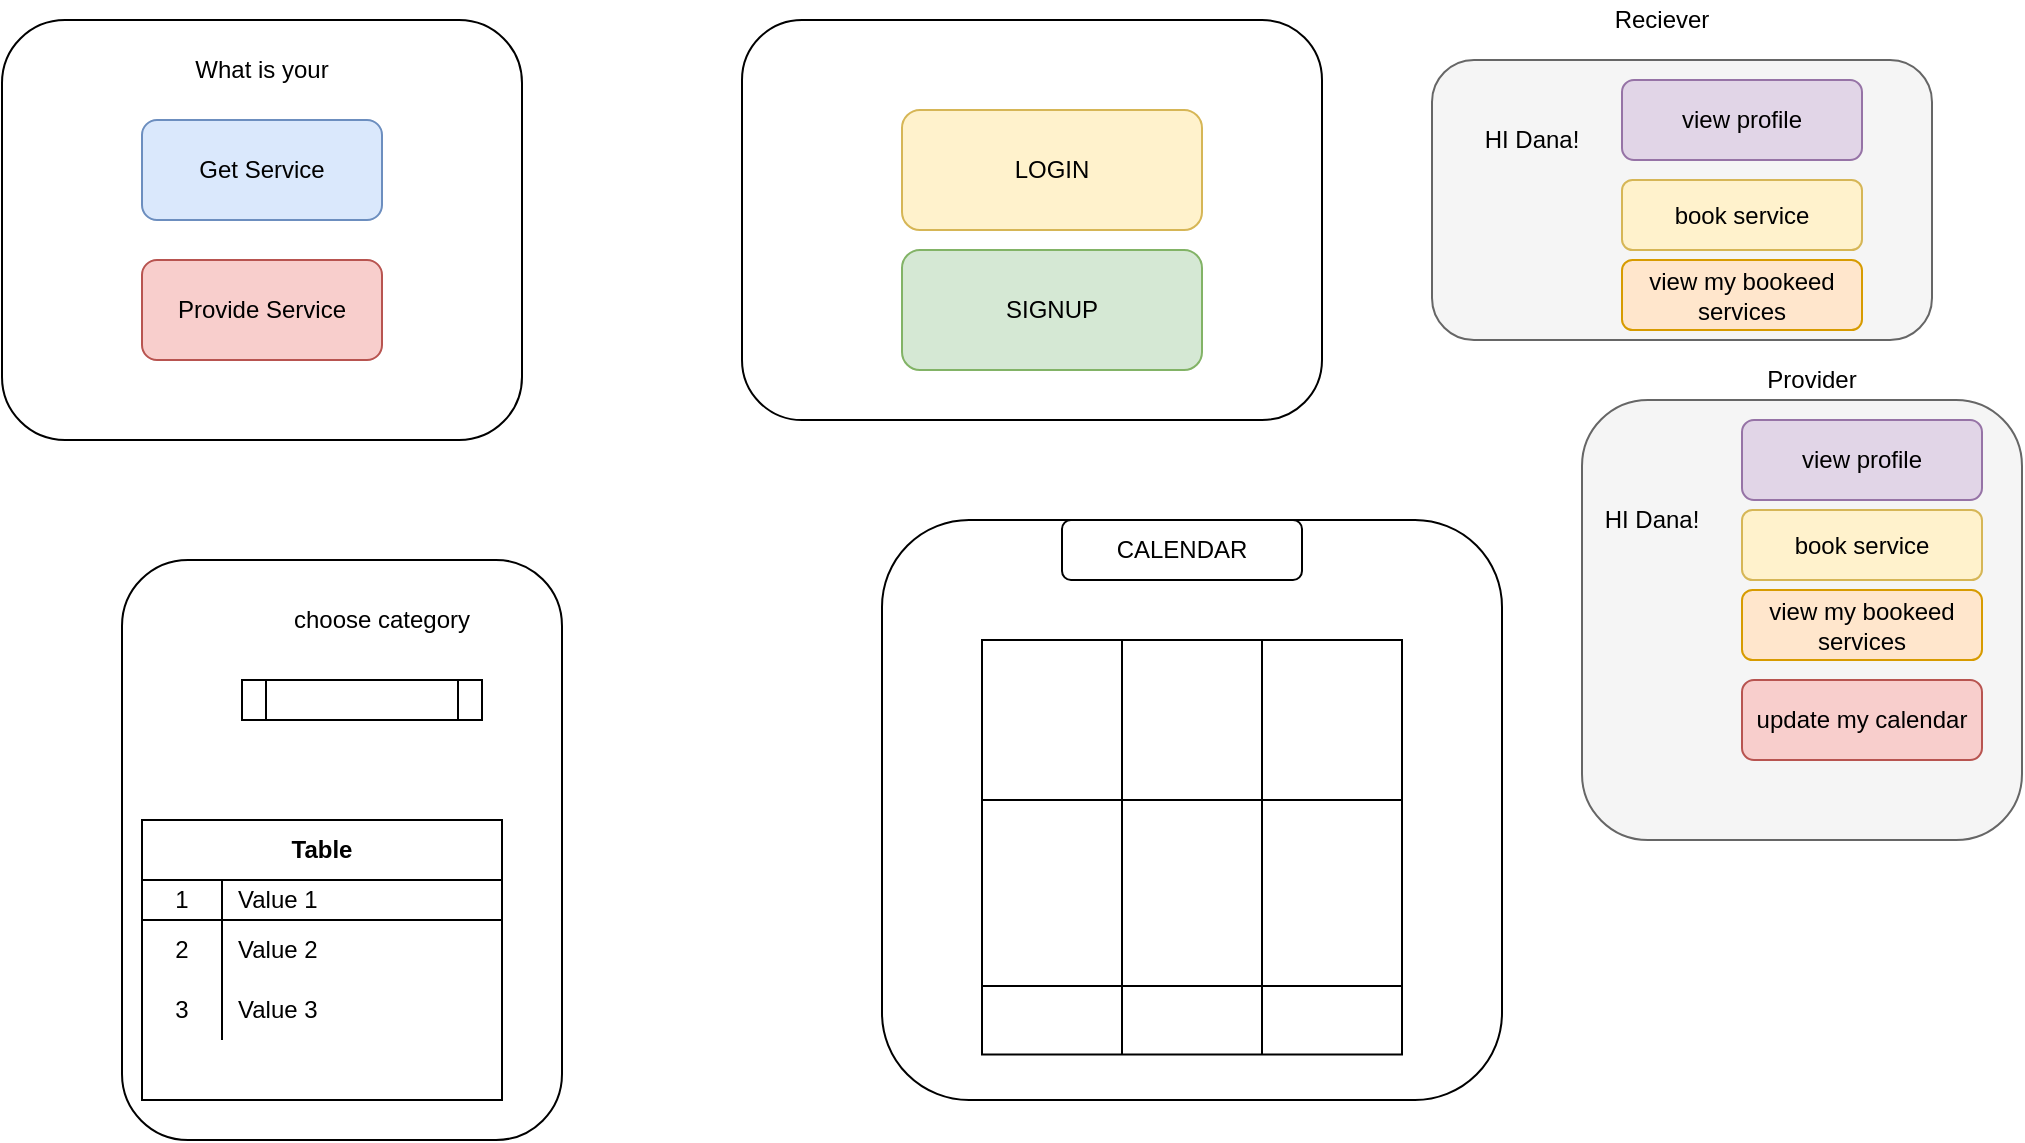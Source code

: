 <mxfile version="14.6.3" type="github">
  <diagram id="hBVZQtiB4tx4bC_61tEL" name="Page-1">
    <mxGraphModel dx="1038" dy="547" grid="1" gridSize="10" guides="1" tooltips="1" connect="1" arrows="1" fold="1" page="1" pageScale="1" pageWidth="1100" pageHeight="850" math="0" shadow="0">
      <root>
        <mxCell id="0" />
        <mxCell id="1" parent="0" />
        <mxCell id="DHaG8NmXC3Zvu9ioILnj-1" value="" style="rounded=1;whiteSpace=wrap;html=1;" vertex="1" parent="1">
          <mxGeometry x="20" y="10" width="260" height="210" as="geometry" />
        </mxCell>
        <mxCell id="DHaG8NmXC3Zvu9ioILnj-2" value="Get Service" style="rounded=1;whiteSpace=wrap;html=1;fillColor=#dae8fc;strokeColor=#6c8ebf;" vertex="1" parent="1">
          <mxGeometry x="90" y="60" width="120" height="50" as="geometry" />
        </mxCell>
        <mxCell id="DHaG8NmXC3Zvu9ioILnj-3" value="Provide Service" style="rounded=1;whiteSpace=wrap;html=1;fillColor=#f8cecc;strokeColor=#b85450;" vertex="1" parent="1">
          <mxGeometry x="90" y="130" width="120" height="50" as="geometry" />
        </mxCell>
        <mxCell id="DHaG8NmXC3Zvu9ioILnj-5" value="" style="rounded=1;whiteSpace=wrap;html=1;" vertex="1" parent="1">
          <mxGeometry x="390" y="10" width="290" height="200" as="geometry" />
        </mxCell>
        <mxCell id="DHaG8NmXC3Zvu9ioILnj-6" value="SIGNUP" style="rounded=1;whiteSpace=wrap;html=1;fillColor=#d5e8d4;strokeColor=#82b366;" vertex="1" parent="1">
          <mxGeometry x="470" y="125" width="150" height="60" as="geometry" />
        </mxCell>
        <mxCell id="DHaG8NmXC3Zvu9ioILnj-7" value="LOGIN" style="rounded=1;whiteSpace=wrap;html=1;fillColor=#fff2cc;strokeColor=#d6b656;" vertex="1" parent="1">
          <mxGeometry x="470" y="55" width="150" height="60" as="geometry" />
        </mxCell>
        <mxCell id="DHaG8NmXC3Zvu9ioILnj-8" value="" style="rounded=1;whiteSpace=wrap;html=1;" vertex="1" parent="1">
          <mxGeometry x="80" y="280" width="220" height="290" as="geometry" />
        </mxCell>
        <mxCell id="DHaG8NmXC3Zvu9ioILnj-9" value="" style="shape=process;whiteSpace=wrap;html=1;backgroundOutline=1;" vertex="1" parent="1">
          <mxGeometry x="140" y="340" width="120" height="20" as="geometry" />
        </mxCell>
        <mxCell id="DHaG8NmXC3Zvu9ioILnj-15" value="Table" style="shape=table;html=1;whiteSpace=wrap;startSize=30;container=1;collapsible=0;childLayout=tableLayout;fixedRows=1;rowLines=0;fontStyle=1;align=center;" vertex="1" parent="1">
          <mxGeometry x="90" y="410" width="180" height="140" as="geometry" />
        </mxCell>
        <mxCell id="DHaG8NmXC3Zvu9ioILnj-16" value="" style="shape=partialRectangle;html=1;whiteSpace=wrap;collapsible=0;dropTarget=0;pointerEvents=0;fillColor=none;top=0;left=0;bottom=1;right=0;points=[[0,0.5],[1,0.5]];portConstraint=eastwest;" vertex="1" parent="DHaG8NmXC3Zvu9ioILnj-15">
          <mxGeometry y="30" width="180" height="20" as="geometry" />
        </mxCell>
        <mxCell id="DHaG8NmXC3Zvu9ioILnj-17" value="1" style="shape=partialRectangle;html=1;whiteSpace=wrap;connectable=0;fillColor=none;top=0;left=0;bottom=0;right=0;overflow=hidden;" vertex="1" parent="DHaG8NmXC3Zvu9ioILnj-16">
          <mxGeometry width="40" height="20" as="geometry" />
        </mxCell>
        <mxCell id="DHaG8NmXC3Zvu9ioILnj-18" value="Value 1" style="shape=partialRectangle;html=1;whiteSpace=wrap;connectable=0;fillColor=none;top=0;left=0;bottom=0;right=0;align=left;spacingLeft=6;overflow=hidden;" vertex="1" parent="DHaG8NmXC3Zvu9ioILnj-16">
          <mxGeometry x="40" width="140" height="20" as="geometry" />
        </mxCell>
        <mxCell id="DHaG8NmXC3Zvu9ioILnj-19" value="" style="shape=partialRectangle;html=1;whiteSpace=wrap;collapsible=0;dropTarget=0;pointerEvents=0;fillColor=none;top=0;left=0;bottom=0;right=0;points=[[0,0.5],[1,0.5]];portConstraint=eastwest;" vertex="1" parent="DHaG8NmXC3Zvu9ioILnj-15">
          <mxGeometry y="50" width="180" height="30" as="geometry" />
        </mxCell>
        <mxCell id="DHaG8NmXC3Zvu9ioILnj-20" value="2" style="shape=partialRectangle;html=1;whiteSpace=wrap;connectable=0;fillColor=none;top=0;left=0;bottom=0;right=0;overflow=hidden;" vertex="1" parent="DHaG8NmXC3Zvu9ioILnj-19">
          <mxGeometry width="40" height="30" as="geometry" />
        </mxCell>
        <mxCell id="DHaG8NmXC3Zvu9ioILnj-21" value="Value 2" style="shape=partialRectangle;html=1;whiteSpace=wrap;connectable=0;fillColor=none;top=0;left=0;bottom=0;right=0;align=left;spacingLeft=6;overflow=hidden;" vertex="1" parent="DHaG8NmXC3Zvu9ioILnj-19">
          <mxGeometry x="40" width="140" height="30" as="geometry" />
        </mxCell>
        <mxCell id="DHaG8NmXC3Zvu9ioILnj-22" value="" style="shape=partialRectangle;html=1;whiteSpace=wrap;collapsible=0;dropTarget=0;pointerEvents=0;fillColor=none;top=0;left=0;bottom=0;right=0;points=[[0,0.5],[1,0.5]];portConstraint=eastwest;" vertex="1" parent="DHaG8NmXC3Zvu9ioILnj-15">
          <mxGeometry y="80" width="180" height="30" as="geometry" />
        </mxCell>
        <mxCell id="DHaG8NmXC3Zvu9ioILnj-23" value="3" style="shape=partialRectangle;html=1;whiteSpace=wrap;connectable=0;fillColor=none;top=0;left=0;bottom=0;right=0;overflow=hidden;" vertex="1" parent="DHaG8NmXC3Zvu9ioILnj-22">
          <mxGeometry width="40" height="30" as="geometry" />
        </mxCell>
        <mxCell id="DHaG8NmXC3Zvu9ioILnj-24" value="Value 3" style="shape=partialRectangle;html=1;whiteSpace=wrap;connectable=0;fillColor=none;top=0;left=0;bottom=0;right=0;align=left;spacingLeft=6;overflow=hidden;" vertex="1" parent="DHaG8NmXC3Zvu9ioILnj-22">
          <mxGeometry x="40" width="140" height="30" as="geometry" />
        </mxCell>
        <mxCell id="DHaG8NmXC3Zvu9ioILnj-25" value="choose category" style="text;html=1;strokeColor=none;fillColor=none;align=center;verticalAlign=middle;whiteSpace=wrap;rounded=0;" vertex="1" parent="1">
          <mxGeometry x="160" y="300" width="100" height="20" as="geometry" />
        </mxCell>
        <mxCell id="DHaG8NmXC3Zvu9ioILnj-26" value="" style="rounded=1;whiteSpace=wrap;html=1;" vertex="1" parent="1">
          <mxGeometry x="460" y="260" width="310" height="290" as="geometry" />
        </mxCell>
        <mxCell id="DHaG8NmXC3Zvu9ioILnj-27" value="" style="shape=table;html=1;whiteSpace=wrap;startSize=0;container=1;collapsible=0;childLayout=tableLayout;" vertex="1" parent="1">
          <mxGeometry x="510" y="320" width="210" height="207.25" as="geometry" />
        </mxCell>
        <mxCell id="DHaG8NmXC3Zvu9ioILnj-28" value="" style="shape=partialRectangle;html=1;whiteSpace=wrap;collapsible=0;dropTarget=0;pointerEvents=0;fillColor=none;top=0;left=0;bottom=0;right=0;points=[[0,0.5],[1,0.5]];portConstraint=eastwest;" vertex="1" parent="DHaG8NmXC3Zvu9ioILnj-27">
          <mxGeometry width="210" height="80" as="geometry" />
        </mxCell>
        <mxCell id="DHaG8NmXC3Zvu9ioILnj-29" value="" style="shape=partialRectangle;html=1;whiteSpace=wrap;connectable=0;fillColor=none;top=0;left=0;bottom=0;right=0;overflow=hidden;" vertex="1" parent="DHaG8NmXC3Zvu9ioILnj-28">
          <mxGeometry width="70" height="80" as="geometry" />
        </mxCell>
        <mxCell id="DHaG8NmXC3Zvu9ioILnj-30" value="" style="shape=partialRectangle;html=1;whiteSpace=wrap;connectable=0;fillColor=none;top=0;left=0;bottom=0;right=0;overflow=hidden;" vertex="1" parent="DHaG8NmXC3Zvu9ioILnj-28">
          <mxGeometry x="70" width="70" height="80" as="geometry" />
        </mxCell>
        <mxCell id="DHaG8NmXC3Zvu9ioILnj-31" value="" style="shape=partialRectangle;html=1;whiteSpace=wrap;connectable=0;fillColor=none;top=0;left=0;bottom=0;right=0;overflow=hidden;" vertex="1" parent="DHaG8NmXC3Zvu9ioILnj-28">
          <mxGeometry x="140" width="70" height="80" as="geometry" />
        </mxCell>
        <mxCell id="DHaG8NmXC3Zvu9ioILnj-32" value="" style="shape=partialRectangle;html=1;whiteSpace=wrap;collapsible=0;dropTarget=0;pointerEvents=0;fillColor=none;top=0;left=0;bottom=0;right=0;points=[[0,0.5],[1,0.5]];portConstraint=eastwest;" vertex="1" parent="DHaG8NmXC3Zvu9ioILnj-27">
          <mxGeometry y="80" width="210" height="93" as="geometry" />
        </mxCell>
        <mxCell id="DHaG8NmXC3Zvu9ioILnj-33" value="" style="shape=partialRectangle;html=1;whiteSpace=wrap;connectable=0;fillColor=none;top=0;left=0;bottom=0;right=0;overflow=hidden;" vertex="1" parent="DHaG8NmXC3Zvu9ioILnj-32">
          <mxGeometry width="70" height="93" as="geometry" />
        </mxCell>
        <mxCell id="DHaG8NmXC3Zvu9ioILnj-34" value="" style="shape=partialRectangle;html=1;whiteSpace=wrap;connectable=0;fillColor=none;top=0;left=0;bottom=0;right=0;overflow=hidden;" vertex="1" parent="DHaG8NmXC3Zvu9ioILnj-32">
          <mxGeometry x="70" width="70" height="93" as="geometry" />
        </mxCell>
        <mxCell id="DHaG8NmXC3Zvu9ioILnj-35" value="" style="shape=partialRectangle;html=1;whiteSpace=wrap;connectable=0;fillColor=none;top=0;left=0;bottom=0;right=0;overflow=hidden;" vertex="1" parent="DHaG8NmXC3Zvu9ioILnj-32">
          <mxGeometry x="140" width="70" height="93" as="geometry" />
        </mxCell>
        <mxCell id="DHaG8NmXC3Zvu9ioILnj-36" value="" style="shape=partialRectangle;html=1;whiteSpace=wrap;collapsible=0;dropTarget=0;pointerEvents=0;fillColor=none;top=0;left=0;bottom=0;right=0;points=[[0,0.5],[1,0.5]];portConstraint=eastwest;" vertex="1" parent="DHaG8NmXC3Zvu9ioILnj-27">
          <mxGeometry y="173" width="210" height="34" as="geometry" />
        </mxCell>
        <mxCell id="DHaG8NmXC3Zvu9ioILnj-37" value="" style="shape=partialRectangle;html=1;whiteSpace=wrap;connectable=0;fillColor=none;top=0;left=0;bottom=0;right=0;overflow=hidden;" vertex="1" parent="DHaG8NmXC3Zvu9ioILnj-36">
          <mxGeometry width="70" height="34" as="geometry" />
        </mxCell>
        <mxCell id="DHaG8NmXC3Zvu9ioILnj-38" value="" style="shape=partialRectangle;html=1;whiteSpace=wrap;connectable=0;fillColor=none;top=0;left=0;bottom=0;right=0;overflow=hidden;" vertex="1" parent="DHaG8NmXC3Zvu9ioILnj-36">
          <mxGeometry x="70" width="70" height="34" as="geometry" />
        </mxCell>
        <mxCell id="DHaG8NmXC3Zvu9ioILnj-39" value="" style="shape=partialRectangle;html=1;whiteSpace=wrap;connectable=0;fillColor=none;top=0;left=0;bottom=0;right=0;overflow=hidden;" vertex="1" parent="DHaG8NmXC3Zvu9ioILnj-36">
          <mxGeometry x="140" width="70" height="34" as="geometry" />
        </mxCell>
        <mxCell id="DHaG8NmXC3Zvu9ioILnj-40" value="" style="rounded=1;whiteSpace=wrap;html=1;fillColor=#f5f5f5;strokeColor=#666666;fontColor=#333333;" vertex="1" parent="1">
          <mxGeometry x="735" y="30" width="250" height="140" as="geometry" />
        </mxCell>
        <mxCell id="DHaG8NmXC3Zvu9ioILnj-41" value="CALENDAR" style="rounded=1;whiteSpace=wrap;html=1;" vertex="1" parent="1">
          <mxGeometry x="550" y="260" width="120" height="30" as="geometry" />
        </mxCell>
        <mxCell id="DHaG8NmXC3Zvu9ioILnj-42" value="book service" style="rounded=1;whiteSpace=wrap;html=1;fillColor=#fff2cc;strokeColor=#d6b656;" vertex="1" parent="1">
          <mxGeometry x="830" y="90" width="120" height="35" as="geometry" />
        </mxCell>
        <mxCell id="DHaG8NmXC3Zvu9ioILnj-43" value="view profile" style="rounded=1;whiteSpace=wrap;html=1;fillColor=#e1d5e7;strokeColor=#9673a6;" vertex="1" parent="1">
          <mxGeometry x="830" y="40" width="120" height="40" as="geometry" />
        </mxCell>
        <mxCell id="DHaG8NmXC3Zvu9ioILnj-44" value="view my bookeed services" style="rounded=1;whiteSpace=wrap;html=1;fillColor=#ffe6cc;strokeColor=#d79b00;" vertex="1" parent="1">
          <mxGeometry x="830" y="130" width="120" height="35" as="geometry" />
        </mxCell>
        <mxCell id="DHaG8NmXC3Zvu9ioILnj-46" value="HI Dana!" style="text;html=1;strokeColor=none;fillColor=none;align=center;verticalAlign=middle;whiteSpace=wrap;rounded=0;" vertex="1" parent="1">
          <mxGeometry x="760" y="40" width="50" height="60" as="geometry" />
        </mxCell>
        <mxCell id="DHaG8NmXC3Zvu9ioILnj-47" value="" style="rounded=1;whiteSpace=wrap;html=1;fillColor=#f5f5f5;strokeColor=#666666;fontColor=#333333;" vertex="1" parent="1">
          <mxGeometry x="810" y="200" width="220" height="220" as="geometry" />
        </mxCell>
        <mxCell id="DHaG8NmXC3Zvu9ioILnj-48" value="HI Dana!" style="text;html=1;strokeColor=none;fillColor=none;align=center;verticalAlign=middle;whiteSpace=wrap;rounded=0;" vertex="1" parent="1">
          <mxGeometry x="820" y="230" width="50" height="60" as="geometry" />
        </mxCell>
        <mxCell id="DHaG8NmXC3Zvu9ioILnj-49" value="book service" style="rounded=1;whiteSpace=wrap;html=1;fillColor=#fff2cc;strokeColor=#d6b656;" vertex="1" parent="1">
          <mxGeometry x="890" y="255" width="120" height="35" as="geometry" />
        </mxCell>
        <mxCell id="DHaG8NmXC3Zvu9ioILnj-50" value="view profile" style="rounded=1;whiteSpace=wrap;html=1;fillColor=#e1d5e7;strokeColor=#9673a6;" vertex="1" parent="1">
          <mxGeometry x="890" y="210" width="120" height="40" as="geometry" />
        </mxCell>
        <mxCell id="DHaG8NmXC3Zvu9ioILnj-51" value="view my bookeed services" style="rounded=1;whiteSpace=wrap;html=1;fillColor=#ffe6cc;strokeColor=#d79b00;" vertex="1" parent="1">
          <mxGeometry x="890" y="295" width="120" height="35" as="geometry" />
        </mxCell>
        <mxCell id="DHaG8NmXC3Zvu9ioILnj-52" value="update my calendar" style="rounded=1;whiteSpace=wrap;html=1;fillColor=#f8cecc;strokeColor=#b85450;" vertex="1" parent="1">
          <mxGeometry x="890" y="340" width="120" height="40" as="geometry" />
        </mxCell>
        <mxCell id="DHaG8NmXC3Zvu9ioILnj-54" value="Provider" style="text;html=1;strokeColor=none;fillColor=none;align=center;verticalAlign=middle;whiteSpace=wrap;rounded=0;" vertex="1" parent="1">
          <mxGeometry x="860" y="180" width="130" height="20" as="geometry" />
        </mxCell>
        <mxCell id="DHaG8NmXC3Zvu9ioILnj-55" value="What is your" style="text;html=1;strokeColor=none;fillColor=none;align=center;verticalAlign=middle;whiteSpace=wrap;rounded=0;" vertex="1" parent="1">
          <mxGeometry x="70" y="20" width="160" height="30" as="geometry" />
        </mxCell>
        <mxCell id="DHaG8NmXC3Zvu9ioILnj-56" value="Reciever" style="text;html=1;strokeColor=none;fillColor=none;align=center;verticalAlign=middle;whiteSpace=wrap;rounded=0;" vertex="1" parent="1">
          <mxGeometry x="780" width="140" height="20" as="geometry" />
        </mxCell>
      </root>
    </mxGraphModel>
  </diagram>
</mxfile>
